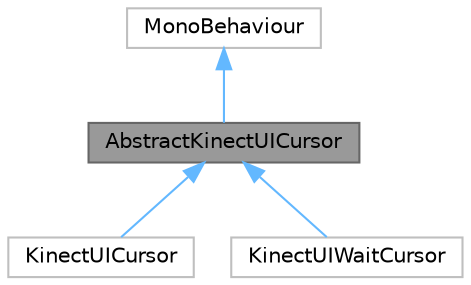 digraph "AbstractKinectUICursor"
{
 // LATEX_PDF_SIZE
  bgcolor="transparent";
  edge [fontname=Helvetica,fontsize=10,labelfontname=Helvetica,labelfontsize=10];
  node [fontname=Helvetica,fontsize=10,shape=box,height=0.2,width=0.4];
  Node1 [label="AbstractKinectUICursor",height=0.2,width=0.4,color="gray40", fillcolor="grey60", style="filled", fontcolor="black",tooltip="Abstract UI component class for hand cursor objects."];
  Node2 -> Node1 [dir="back",color="steelblue1",style="solid"];
  Node2 [label="MonoBehaviour",height=0.2,width=0.4,color="grey75", fillcolor="white", style="filled",tooltip=" "];
  Node1 -> Node3 [dir="back",color="steelblue1",style="solid"];
  Node3 [label="KinectUICursor",height=0.2,width=0.4,color="grey75", fillcolor="white", style="filled",URL="$class_kinect_u_i_cursor.html",tooltip=" "];
  Node1 -> Node4 [dir="back",color="steelblue1",style="solid"];
  Node4 [label="KinectUIWaitCursor",height=0.2,width=0.4,color="grey75", fillcolor="white", style="filled",URL="$class_kinect_u_i_wait_cursor.html",tooltip=" "];
}
